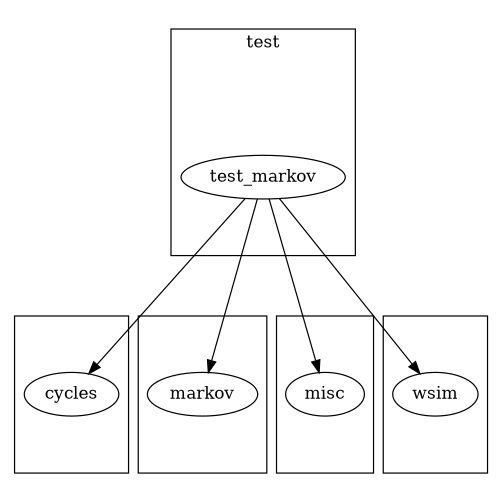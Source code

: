 /* Created by dotwrite for Matlab */
digraph dotwrite2 {
 size = "3.3437,3.3437";
 ratio = fill;
 concentrate = true;
 edge [constraint = true];
 subgraph cluster1 {
 URL = "../../../wafo/cycles/graph.html";
1;
}
 subgraph cluster2 {
 URL = "../../../wafo/markov/graph.html";
2;
}
 subgraph cluster3 {
 URL = "../../../wafo/misc/graph.html";
3;
}
 subgraph cluster4 {
 URL = "../../../wafo/wsim/graph.html";
4;
}
 subgraph cluster5 {
 label = "test";
 URL = "index.html";
5;
}
  5 -> 1;
  5 -> 2;
  5 -> 3;
  5 -> 4;

 1 [URL="../../../wafo/cycles/graph.html",label="cycles"];
 2 [URL="../../../wafo/markov/graph.html",label="markov"];
 3 [URL="../../../wafo/misc/graph.html",label="misc"];
 4 [URL="../../../wafo/wsim/graph.html",label="wsim"];
 5 [URL="test_markov.html",label="test_markov"];
}